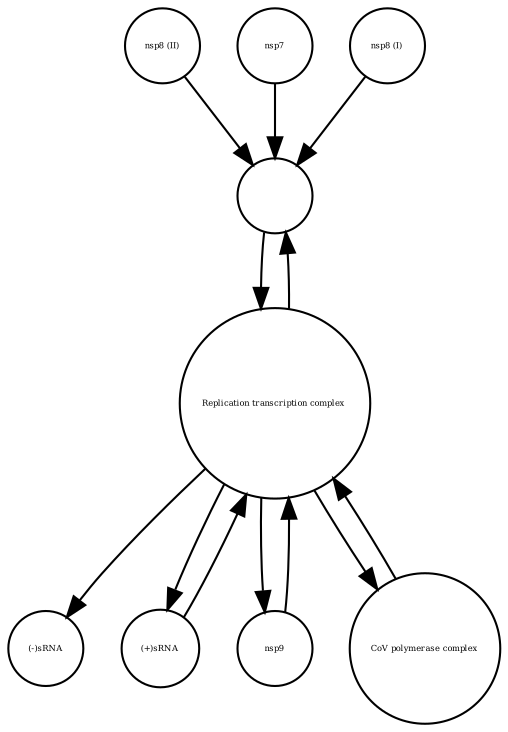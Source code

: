 strict digraph  {
" " [annotation="", bipartite=0, cls=complex, fontsize=4, label=" ", shape=circle];
"(-)sRNA" [annotation="", bipartite=0, cls="nucleic acid feature", fontsize=4, label="(-)sRNA", shape=circle];
"Replication transcription complex " [annotation="", bipartite=0, cls=complex, fontsize=4, label="Replication transcription complex ", shape=circle];
"nsp8 (II)" [annotation="", bipartite=0, cls=macromolecule, fontsize=4, label="nsp8 (II)", shape=circle];
nsp7 [annotation="", bipartite=0, cls=macromolecule, fontsize=4, label=nsp7, shape=circle];
"nsp8 (I)" [annotation="", bipartite=0, cls=macromolecule, fontsize=4, label="nsp8 (I)", shape=circle];
"(+)sRNA" [annotation="", bipartite=0, cls="nucleic acid feature", fontsize=4, label="(+)sRNA", shape=circle];
nsp9 [annotation="", bipartite=0, cls=macromolecule, fontsize=4, label=nsp9, shape=circle];
"CoV polymerase complex" [annotation="", bipartite=0, cls=complex, fontsize=4, label="CoV polymerase complex", shape=circle];
" " -> "Replication transcription complex "  [annotation="", interaction_type=production];
"Replication transcription complex " -> " "  [annotation="", interaction_type=production];
"Replication transcription complex " -> "(-)sRNA"  [annotation="", interaction_type=production];
"Replication transcription complex " -> "(+)sRNA"  [annotation="", interaction_type=production];
"Replication transcription complex " -> nsp9  [annotation="", interaction_type=production];
"Replication transcription complex " -> "CoV polymerase complex"  [annotation="", interaction_type=production];
"nsp8 (II)" -> " "  [annotation="", interaction_type=production];
nsp7 -> " "  [annotation="", interaction_type=production];
"nsp8 (I)" -> " "  [annotation="", interaction_type=production];
"(+)sRNA" -> "Replication transcription complex "  [annotation="", interaction_type=production];
nsp9 -> "Replication transcription complex "  [annotation="", interaction_type=production];
"CoV polymerase complex" -> "Replication transcription complex "  [annotation="", interaction_type=production];
}
